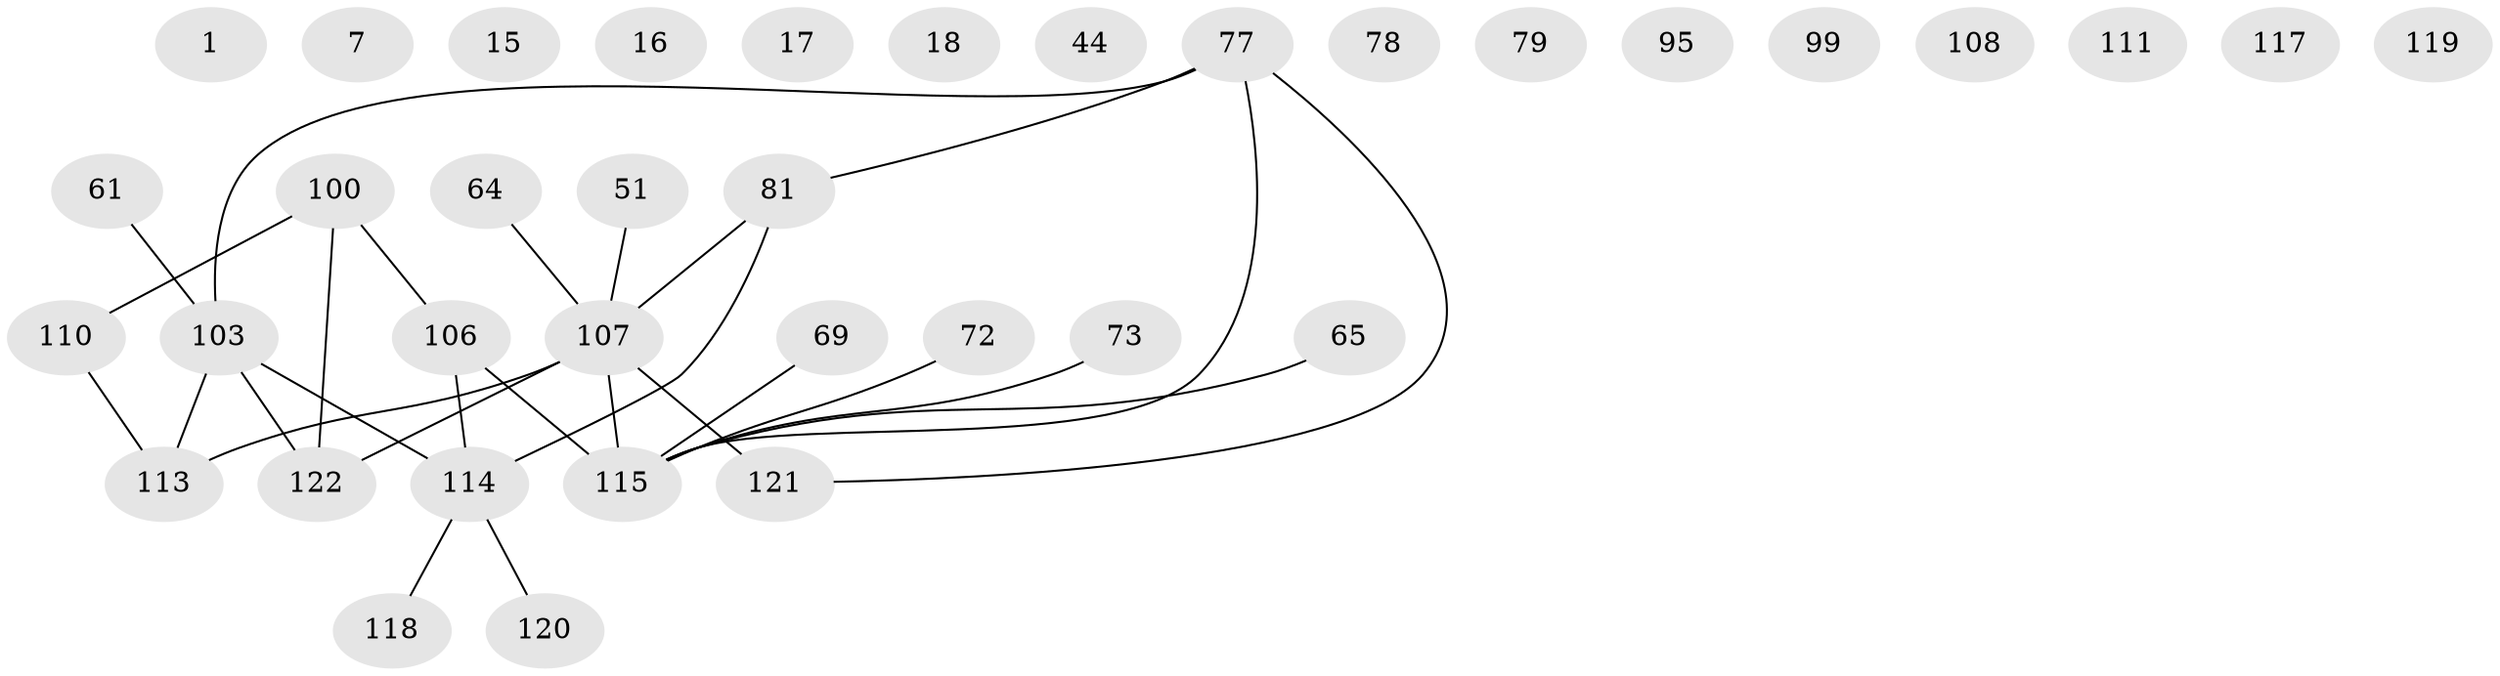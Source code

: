// original degree distribution, {0: 0.08196721311475409, 3: 0.19672131147540983, 2: 0.3114754098360656, 1: 0.26229508196721313, 4: 0.10655737704918032, 5: 0.03278688524590164, 6: 0.00819672131147541}
// Generated by graph-tools (version 1.1) at 2025/43/03/04/25 21:43:50]
// undirected, 36 vertices, 28 edges
graph export_dot {
graph [start="1"]
  node [color=gray90,style=filled];
  1;
  7;
  15;
  16;
  17;
  18;
  44;
  51;
  61;
  64;
  65;
  69;
  72;
  73;
  77 [super="+36+38"];
  78 [super="+55"];
  79;
  81;
  95 [super="+53"];
  99;
  100 [super="+66+89"];
  103 [super="+24+94"];
  106 [super="+84"];
  107 [super="+46+71+98"];
  108;
  110 [super="+67+85+74+109"];
  111 [super="+26"];
  113 [super="+96+105"];
  114 [super="+68+86"];
  115 [super="+12+25+90+112"];
  117 [super="+42"];
  118 [super="+82"];
  119 [super="+70"];
  120 [super="+91+9+80"];
  121 [super="+35+76+101"];
  122 [super="+4+39+56+49+83+54+97+116"];
  51 -- 107;
  61 -- 103;
  64 -- 107;
  65 -- 115;
  69 -- 115;
  72 -- 115;
  73 -- 115;
  77 -- 103 [weight=2];
  77 -- 121;
  77 -- 81;
  77 -- 115 [weight=3];
  81 -- 107;
  81 -- 114;
  100 -- 106;
  100 -- 110 [weight=2];
  100 -- 122;
  103 -- 114 [weight=2];
  103 -- 113 [weight=2];
  103 -- 122;
  106 -- 115;
  106 -- 114 [weight=2];
  107 -- 115 [weight=5];
  107 -- 121 [weight=3];
  107 -- 113;
  107 -- 122 [weight=2];
  110 -- 113;
  114 -- 118;
  114 -- 120;
}
